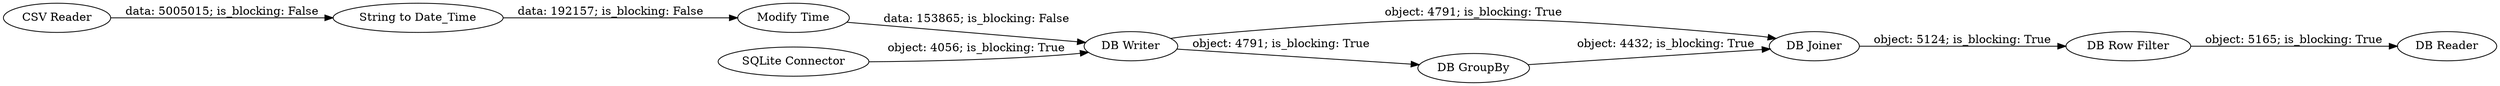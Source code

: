 digraph {
	"5676572187472510926_37" [label="CSV Reader"]
	"-1323101823964407912_45" [label="DB Reader"]
	"-1323101823964407912_41" [label="DB Writer"]
	"5676572187472510926_36" [label="Modify Time"]
	"-1323101823964407912_43" [label="DB Joiner"]
	"-1323101823964407912_40" [label="SQLite Connector"]
	"-1323101823964407912_42" [label="DB GroupBy"]
	"-1323101823964407912_44" [label="DB Row Filter"]
	"5676572187472510926_16" [label="String to Date_Time"]
	"-1323101823964407912_42" -> "-1323101823964407912_43" [label="object: 4432; is_blocking: True"]
	"-1323101823964407912_40" -> "-1323101823964407912_41" [label="object: 4056; is_blocking: True"]
	"5676572187472510926_37" -> "5676572187472510926_16" [label="data: 5005015; is_blocking: False"]
	"-1323101823964407912_43" -> "-1323101823964407912_44" [label="object: 5124; is_blocking: True"]
	"-1323101823964407912_41" -> "-1323101823964407912_43" [label="object: 4791; is_blocking: True"]
	"5676572187472510926_36" -> "-1323101823964407912_41" [label="data: 153865; is_blocking: False"]
	"-1323101823964407912_44" -> "-1323101823964407912_45" [label="object: 5165; is_blocking: True"]
	"-1323101823964407912_41" -> "-1323101823964407912_42" [label="object: 4791; is_blocking: True"]
	"5676572187472510926_16" -> "5676572187472510926_36" [label="data: 192157; is_blocking: False"]
	rankdir=LR
}
